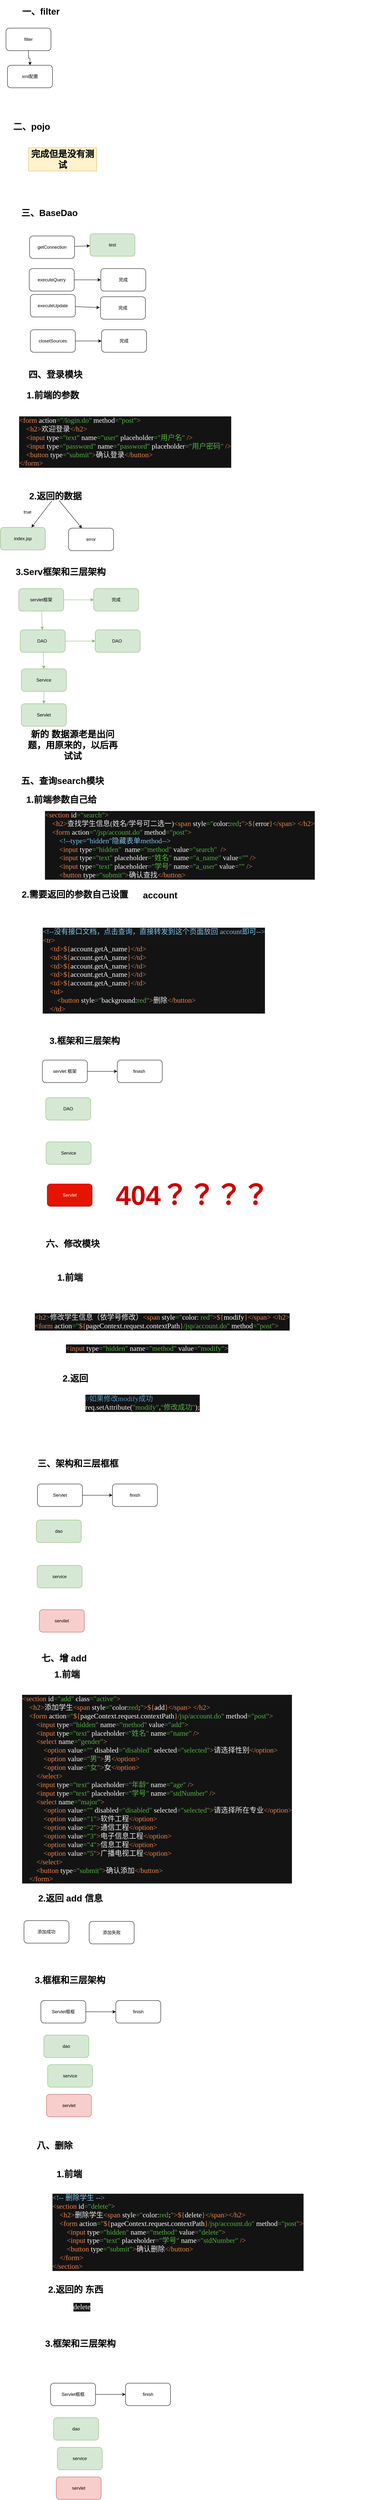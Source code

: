 <mxfile version="13.4.5" type="device"><diagram id="zWZbrpUZHvzN5P6CWeej" name="Page-1"><mxGraphModel dx="1422" dy="762" grid="1" gridSize="1" guides="1" tooltips="1" connect="1" arrows="1" fold="1" page="1" pageScale="1" pageWidth="827" pageHeight="1169" math="0" shadow="0"><root><mxCell id="0"/><mxCell id="1" parent="0"/><mxCell id="0VIno51POLpwhNHe6lXq-1" value="&lt;h1&gt;一、filter&amp;nbsp;&lt;/h1&gt;" style="text;html=1;strokeColor=none;fillColor=none;align=center;verticalAlign=middle;whiteSpace=wrap;rounded=0;" vertex="1" parent="1"><mxGeometry x="99" y="57" width="127" height="20" as="geometry"/></mxCell><mxCell id="0VIno51POLpwhNHe6lXq-3" value="" style="edgeStyle=orthogonalEdgeStyle;rounded=0;orthogonalLoop=1;jettySize=auto;html=1;" edge="1" parent="1" source="0VIno51POLpwhNHe6lXq-2" target="2"><mxGeometry relative="1" as="geometry"/></mxCell><mxCell id="0VIno51POLpwhNHe6lXq-2" value="filter" style="rounded=1;whiteSpace=wrap;html=1;" vertex="1" parent="1"><mxGeometry x="66" y="111" width="120" height="60" as="geometry"/></mxCell><mxCell id="2" value="xml配置" style="rounded=1;whiteSpace=wrap;html=1;" vertex="1" parent="1"><mxGeometry x="70" y="210" width="120" height="60" as="geometry"/></mxCell><mxCell id="0VIno51POLpwhNHe6lXq-6" value="&lt;h1&gt;二、pojo&lt;/h1&gt;" style="text;html=1;strokeColor=none;fillColor=none;align=center;verticalAlign=middle;whiteSpace=wrap;rounded=0;" vertex="1" parent="1"><mxGeometry x="64" y="364" width="141" height="20" as="geometry"/></mxCell><mxCell id="0VIno51POLpwhNHe6lXq-7" value="&lt;h1&gt;完成但是没有测试&lt;/h1&gt;" style="text;html=1;strokeColor=#d6b656;fillColor=#fff2cc;align=center;verticalAlign=middle;whiteSpace=wrap;rounded=0;" vertex="1" parent="1"><mxGeometry x="126" y="430" width="182" height="62" as="geometry"/></mxCell><mxCell id="0VIno51POLpwhNHe6lXq-8" value="&lt;h1&gt;三、BaseDao&lt;/h1&gt;" style="text;html=1;strokeColor=none;fillColor=none;align=center;verticalAlign=middle;whiteSpace=wrap;rounded=0;" vertex="1" parent="1"><mxGeometry x="56" y="592" width="252" height="23" as="geometry"/></mxCell><mxCell id="0VIno51POLpwhNHe6lXq-11" style="rounded=0;orthogonalLoop=1;jettySize=auto;html=1;" edge="1" parent="1" source="0VIno51POLpwhNHe6lXq-9" target="0VIno51POLpwhNHe6lXq-10"><mxGeometry relative="1" as="geometry"/></mxCell><mxCell id="0VIno51POLpwhNHe6lXq-9" value="getConnection" style="rounded=1;whiteSpace=wrap;html=1;" vertex="1" parent="1"><mxGeometry x="129" y="665" width="120" height="60" as="geometry"/></mxCell><mxCell id="0VIno51POLpwhNHe6lXq-10" value="test" style="rounded=1;whiteSpace=wrap;html=1;fillColor=#d5e8d4;strokeColor=#82b366;" vertex="1" parent="1"><mxGeometry x="290" y="659" width="120" height="60" as="geometry"/></mxCell><mxCell id="0VIno51POLpwhNHe6lXq-16" value="" style="edgeStyle=none;rounded=0;orthogonalLoop=1;jettySize=auto;html=1;" edge="1" parent="1" source="0VIno51POLpwhNHe6lXq-12" target="0VIno51POLpwhNHe6lXq-15"><mxGeometry relative="1" as="geometry"/></mxCell><mxCell id="0VIno51POLpwhNHe6lXq-12" value="executeQuery" style="rounded=1;whiteSpace=wrap;html=1;" vertex="1" parent="1"><mxGeometry x="128" y="752" width="120" height="60" as="geometry"/></mxCell><mxCell id="0VIno51POLpwhNHe6lXq-19" style="edgeStyle=none;rounded=0;orthogonalLoop=1;jettySize=auto;html=1;" edge="1" parent="1" source="0VIno51POLpwhNHe6lXq-13"><mxGeometry relative="1" as="geometry"><mxPoint x="316" y="856" as="targetPoint"/></mxGeometry></mxCell><mxCell id="0VIno51POLpwhNHe6lXq-13" value="executeUpdate" style="rounded=1;whiteSpace=wrap;html=1;" vertex="1" parent="1"><mxGeometry x="131" y="821" width="120" height="60" as="geometry"/></mxCell><mxCell id="0VIno51POLpwhNHe6lXq-20" style="edgeStyle=none;rounded=0;orthogonalLoop=1;jettySize=auto;html=1;" edge="1" parent="1" source="0VIno51POLpwhNHe6lXq-14" target="0VIno51POLpwhNHe6lXq-18"><mxGeometry relative="1" as="geometry"/></mxCell><mxCell id="0VIno51POLpwhNHe6lXq-14" value="closetSources" style="rounded=1;whiteSpace=wrap;html=1;" vertex="1" parent="1"><mxGeometry x="131" y="915" width="120" height="60" as="geometry"/></mxCell><mxCell id="0VIno51POLpwhNHe6lXq-15" value="完成" style="rounded=1;whiteSpace=wrap;html=1;" vertex="1" parent="1"><mxGeometry x="319" y="752" width="120" height="60" as="geometry"/></mxCell><mxCell id="0VIno51POLpwhNHe6lXq-17" value="完成" style="rounded=1;whiteSpace=wrap;html=1;" vertex="1" parent="1"><mxGeometry x="318" y="827" width="120" height="60" as="geometry"/></mxCell><mxCell id="0VIno51POLpwhNHe6lXq-18" value="完成" style="rounded=1;whiteSpace=wrap;html=1;" vertex="1" parent="1"><mxGeometry x="321" y="915" width="120" height="60" as="geometry"/></mxCell><mxCell id="0VIno51POLpwhNHe6lXq-21" value="&lt;h1&gt;四、登录模块&lt;/h1&gt;" style="text;html=1;strokeColor=none;fillColor=none;align=center;verticalAlign=middle;whiteSpace=wrap;rounded=0;" vertex="1" parent="1"><mxGeometry x="72" y="1023" width="252" height="23" as="geometry"/></mxCell><mxCell id="0VIno51POLpwhNHe6lXq-22" value="&lt;h1&gt;1.前端的参数&lt;/h1&gt;" style="text;html=1;strokeColor=none;fillColor=none;align=center;verticalAlign=middle;whiteSpace=wrap;rounded=0;" vertex="1" parent="1"><mxGeometry x="65" y="1078" width="252" height="23" as="geometry"/></mxCell><mxCell id="0VIno51POLpwhNHe6lXq-23" value="&lt;pre style=&quot;background-color: #131314 ; color: #ebebeb ; font-family: &amp;quot;consolas&amp;quot; ; font-size: 14.3pt&quot;&gt;&lt;span style=&quot;color: #ed864a&quot;&gt;&amp;lt;form &lt;/span&gt;&lt;span style=&quot;color: #ffffff&quot;&gt;action&lt;/span&gt;&lt;span style=&quot;color: #54b33e&quot;&gt;=&quot;/login.do&quot; &lt;/span&gt;&lt;span style=&quot;color: #ffffff&quot;&gt;method&lt;/span&gt;&lt;span style=&quot;color: #54b33e&quot;&gt;=&quot;post&quot;&lt;/span&gt;&lt;span style=&quot;color: #ed864a&quot;&gt;&amp;gt;&lt;br&gt;&lt;/span&gt;&lt;span style=&quot;color: #ed864a&quot;&gt;    &amp;lt;h2&amp;gt;&lt;/span&gt;&lt;span style=&quot;font-family: &amp;quot;arial&amp;quot;&quot;&gt;欢迎登录&lt;/span&gt;&lt;span style=&quot;color: #ed864a&quot;&gt;&amp;lt;/h2&amp;gt;&lt;br&gt;&lt;/span&gt;&lt;span style=&quot;color: #ed864a&quot;&gt;    &amp;lt;input &lt;/span&gt;&lt;span style=&quot;color: #ffffff&quot;&gt;type&lt;/span&gt;&lt;span style=&quot;color: #54b33e&quot;&gt;=&quot;text&quot; &lt;/span&gt;&lt;span style=&quot;color: #ffffff&quot;&gt;name&lt;/span&gt;&lt;span style=&quot;color: #54b33e&quot;&gt;=&quot;user&quot; &lt;/span&gt;&lt;span style=&quot;color: #ffffff&quot;&gt;placeholder&lt;/span&gt;&lt;span style=&quot;color: #54b33e&quot;&gt;=&quot;&lt;/span&gt;&lt;span style=&quot;color: #54b33e ; font-family: &amp;quot;arial&amp;quot;&quot;&gt;用户名&lt;/span&gt;&lt;span style=&quot;color: #54b33e&quot;&gt;&quot; &lt;/span&gt;&lt;span style=&quot;color: #ed864a&quot;&gt;/&amp;gt;&lt;br&gt;&lt;/span&gt;&lt;span style=&quot;color: #ed864a&quot;&gt;    &amp;lt;input &lt;/span&gt;&lt;span style=&quot;color: #ffffff&quot;&gt;type&lt;/span&gt;&lt;span style=&quot;color: #54b33e&quot;&gt;=&quot;password&quot; &lt;/span&gt;&lt;span style=&quot;color: #ffffff&quot;&gt;name&lt;/span&gt;&lt;span style=&quot;color: #54b33e&quot;&gt;=&quot;password&quot; &lt;/span&gt;&lt;span style=&quot;color: #ffffff&quot;&gt;placeholder&lt;/span&gt;&lt;span style=&quot;color: #54b33e&quot;&gt;=&quot;&lt;/span&gt;&lt;span style=&quot;color: #54b33e ; font-family: &amp;quot;arial&amp;quot;&quot;&gt;用户密码&lt;/span&gt;&lt;span style=&quot;color: #54b33e&quot;&gt;&quot; &lt;/span&gt;&lt;span style=&quot;color: #ed864a&quot;&gt;/&amp;gt;&lt;br&gt;&lt;/span&gt;&lt;span style=&quot;color: #ed864a&quot;&gt;    &amp;lt;button &lt;/span&gt;&lt;span style=&quot;color: #ffffff&quot;&gt;type&lt;/span&gt;&lt;span style=&quot;color: #54b33e&quot;&gt;=&quot;submit&quot;&lt;/span&gt;&lt;span style=&quot;color: #ed864a&quot;&gt;&amp;gt;&lt;/span&gt;&lt;span style=&quot;font-family: &amp;quot;arial&amp;quot;&quot;&gt;确认登录&lt;/span&gt;&lt;span style=&quot;color: #ed864a&quot;&gt;&amp;lt;/button&amp;gt;&lt;br&gt;&lt;/span&gt;&lt;span style=&quot;color: #ed864a&quot;&gt;&amp;lt;/form&amp;gt;&lt;/span&gt;&lt;/pre&gt;" style="text;whiteSpace=wrap;html=1;" vertex="1" parent="1"><mxGeometry x="99" y="1120" width="477" height="139" as="geometry"/></mxCell><mxCell id="0VIno51POLpwhNHe6lXq-27" style="edgeStyle=none;rounded=0;orthogonalLoop=1;jettySize=auto;html=1;" edge="1" parent="1" source="0VIno51POLpwhNHe6lXq-24" target="0VIno51POLpwhNHe6lXq-25"><mxGeometry relative="1" as="geometry"/></mxCell><mxCell id="0VIno51POLpwhNHe6lXq-28" style="edgeStyle=none;rounded=0;orthogonalLoop=1;jettySize=auto;html=1;" edge="1" parent="1" source="0VIno51POLpwhNHe6lXq-24" target="0VIno51POLpwhNHe6lXq-26"><mxGeometry relative="1" as="geometry"/></mxCell><mxCell id="0VIno51POLpwhNHe6lXq-24" value="&lt;h1&gt;2.返回的数据&lt;/h1&gt;" style="text;html=1;strokeColor=none;fillColor=none;align=center;verticalAlign=middle;whiteSpace=wrap;rounded=0;" vertex="1" parent="1"><mxGeometry x="72" y="1347" width="252" height="23" as="geometry"/></mxCell><mxCell id="0VIno51POLpwhNHe6lXq-25" value="index.jsp" style="rounded=1;whiteSpace=wrap;html=1;fillColor=#d5e8d4;strokeColor=#82b366;" vertex="1" parent="1"><mxGeometry x="51" y="1442" width="120" height="60" as="geometry"/></mxCell><mxCell id="0VIno51POLpwhNHe6lXq-26" value="error" style="rounded=1;whiteSpace=wrap;html=1;" vertex="1" parent="1"><mxGeometry x="233" y="1444" width="120" height="60" as="geometry"/></mxCell><mxCell id="0VIno51POLpwhNHe6lXq-29" value="true" style="text;html=1;align=center;verticalAlign=middle;resizable=0;points=[];autosize=1;" vertex="1" parent="1"><mxGeometry x="107" y="1391" width="32" height="19" as="geometry"/></mxCell><mxCell id="0VIno51POLpwhNHe6lXq-30" value="&lt;h1&gt;3.Serv框架和三层架构&lt;/h1&gt;" style="text;html=1;strokeColor=none;fillColor=none;align=center;verticalAlign=middle;whiteSpace=wrap;rounded=0;" vertex="1" parent="1"><mxGeometry x="86" y="1549" width="252" height="23" as="geometry"/></mxCell><mxCell id="0VIno51POLpwhNHe6lXq-33" value="" style="edgeStyle=none;rounded=0;orthogonalLoop=1;jettySize=auto;html=1;fillColor=#d5e8d4;strokeColor=#82b366;" edge="1" parent="1" source="0VIno51POLpwhNHe6lXq-31" target="0VIno51POLpwhNHe6lXq-32"><mxGeometry relative="1" as="geometry"/></mxCell><mxCell id="0VIno51POLpwhNHe6lXq-39" value="" style="edgeStyle=none;rounded=0;orthogonalLoop=1;jettySize=auto;html=1;fillColor=#d5e8d4;strokeColor=#82b366;" edge="1" parent="1" source="0VIno51POLpwhNHe6lXq-31" target="0VIno51POLpwhNHe6lXq-38"><mxGeometry relative="1" as="geometry"/></mxCell><mxCell id="0VIno51POLpwhNHe6lXq-31" value="servlet框架" style="rounded=1;whiteSpace=wrap;html=1;fillColor=#d5e8d4;strokeColor=#82b366;" vertex="1" parent="1"><mxGeometry x="100" y="1605" width="120" height="60" as="geometry"/></mxCell><mxCell id="0VIno51POLpwhNHe6lXq-36" style="edgeStyle=none;rounded=0;orthogonalLoop=1;jettySize=auto;html=1;entryX=0.5;entryY=0;entryDx=0;entryDy=0;fillColor=#d5e8d4;strokeColor=#82b366;" edge="1" parent="1" source="0VIno51POLpwhNHe6lXq-32" target="0VIno51POLpwhNHe6lXq-34"><mxGeometry relative="1" as="geometry"/></mxCell><mxCell id="0VIno51POLpwhNHe6lXq-41" value="" style="edgeStyle=none;rounded=0;orthogonalLoop=1;jettySize=auto;html=1;fillColor=#d5e8d4;strokeColor=#82b366;" edge="1" parent="1" source="0VIno51POLpwhNHe6lXq-32" target="0VIno51POLpwhNHe6lXq-40"><mxGeometry relative="1" as="geometry"/></mxCell><mxCell id="0VIno51POLpwhNHe6lXq-32" value="DAO&amp;nbsp;" style="rounded=1;whiteSpace=wrap;html=1;fillColor=#d5e8d4;strokeColor=#82b366;" vertex="1" parent="1"><mxGeometry x="104" y="1715" width="120" height="60" as="geometry"/></mxCell><mxCell id="0VIno51POLpwhNHe6lXq-37" style="edgeStyle=none;rounded=0;orthogonalLoop=1;jettySize=auto;html=1;fillColor=#d5e8d4;strokeColor=#82b366;" edge="1" parent="1" source="0VIno51POLpwhNHe6lXq-34" target="0VIno51POLpwhNHe6lXq-35"><mxGeometry relative="1" as="geometry"/></mxCell><mxCell id="0VIno51POLpwhNHe6lXq-34" value="Service" style="rounded=1;whiteSpace=wrap;html=1;fillColor=#d5e8d4;strokeColor=#82b366;" vertex="1" parent="1"><mxGeometry x="107" y="1819" width="120" height="60" as="geometry"/></mxCell><mxCell id="0VIno51POLpwhNHe6lXq-35" value="Servlet" style="rounded=1;whiteSpace=wrap;html=1;fillColor=#d5e8d4;strokeColor=#82b366;" vertex="1" parent="1"><mxGeometry x="107" y="1912" width="120" height="60" as="geometry"/></mxCell><mxCell id="0VIno51POLpwhNHe6lXq-38" value="完成" style="rounded=1;whiteSpace=wrap;html=1;fillColor=#d5e8d4;strokeColor=#82b366;" vertex="1" parent="1"><mxGeometry x="300" y="1605" width="120" height="60" as="geometry"/></mxCell><mxCell id="0VIno51POLpwhNHe6lXq-40" value="DAO&amp;nbsp;" style="rounded=1;whiteSpace=wrap;html=1;fillColor=#d5e8d4;strokeColor=#82b366;" vertex="1" parent="1"><mxGeometry x="304" y="1715" width="120" height="60" as="geometry"/></mxCell><mxCell id="0VIno51POLpwhNHe6lXq-42" value="&lt;h1&gt;新的 数据源老是出问题，用原来的，以后再试试&lt;/h1&gt;" style="text;html=1;strokeColor=none;fillColor=none;align=center;verticalAlign=middle;whiteSpace=wrap;rounded=0;" vertex="1" parent="1"><mxGeometry x="118" y="2012" width="252" height="21" as="geometry"/></mxCell><mxCell id="0VIno51POLpwhNHe6lXq-43" value="&lt;h1&gt;五、查询search模块&lt;/h1&gt;" style="text;html=1;strokeColor=none;fillColor=none;align=center;verticalAlign=middle;whiteSpace=wrap;rounded=0;" vertex="1" parent="1"><mxGeometry x="91" y="2106" width="252" height="23" as="geometry"/></mxCell><mxCell id="0VIno51POLpwhNHe6lXq-44" value="&lt;h1&gt;1.前端参数自己给&lt;/h1&gt;" style="text;html=1;strokeColor=none;fillColor=none;align=center;verticalAlign=middle;whiteSpace=wrap;rounded=0;" vertex="1" parent="1"><mxGeometry x="88" y="2156" width="252" height="23" as="geometry"/></mxCell><mxCell id="0VIno51POLpwhNHe6lXq-45" value="&lt;pre style=&quot;background-color: #131314 ; color: #ebebeb ; font-family: &amp;quot;consolas&amp;quot; ; font-size: 14.3pt&quot;&gt;&lt;span style=&quot;color: #ed864a&quot;&gt;&amp;lt;section &lt;/span&gt;&lt;span style=&quot;color: #ffffff&quot;&gt;id&lt;/span&gt;&lt;span style=&quot;color: #54b33e&quot;&gt;=&quot;search&quot;&lt;/span&gt;&lt;span style=&quot;color: #ed864a&quot;&gt;&amp;gt;&lt;br&gt;&lt;/span&gt;&lt;span style=&quot;color: #ed864a&quot;&gt;    &amp;lt;h2&amp;gt;&lt;/span&gt;&lt;span style=&quot;font-family: &amp;quot;arial&amp;quot;&quot;&gt;查找学生信息&lt;/span&gt;(&lt;span style=&quot;font-family: &amp;quot;arial&amp;quot;&quot;&gt;姓名&lt;/span&gt;/&lt;span style=&quot;font-family: &amp;quot;arial&amp;quot;&quot;&gt;学号可二选一&lt;/span&gt;)&lt;span style=&quot;color: #ed864a&quot;&gt;&amp;lt;span &lt;/span&gt;&lt;span style=&quot;color: #ffffff&quot;&gt;style&lt;/span&gt;&lt;span style=&quot;color: #54b33e&quot;&gt;=&quot;&lt;/span&gt;&lt;span style=&quot;color: #ffffff&quot;&gt;color&lt;/span&gt;:&lt;span style=&quot;color: #54b33e&quot;&gt;red&lt;/span&gt;&lt;span style=&quot;color: #ed864a ; font-weight: bold&quot;&gt;;&lt;/span&gt;&lt;span style=&quot;color: #54b33e&quot;&gt;&quot;&lt;/span&gt;&lt;span style=&quot;color: #ed864a&quot;&gt;&amp;gt;${&lt;/span&gt;&lt;span style=&quot;color: #ffffff&quot;&gt;error&lt;/span&gt;&lt;span style=&quot;color: #ed864a&quot;&gt;}&amp;lt;/span&amp;gt; &amp;lt;/h2&amp;gt;&lt;br&gt;&lt;/span&gt;&lt;span style=&quot;color: #ed864a&quot;&gt;    &amp;lt;form &lt;/span&gt;&lt;span style=&quot;color: #ffffff&quot;&gt;action&lt;/span&gt;&lt;span style=&quot;color: #54b33e&quot;&gt;=&quot;/jsp/account.do&quot; &lt;/span&gt;&lt;span style=&quot;color: #ffffff&quot;&gt;method&lt;/span&gt;&lt;span style=&quot;color: #54b33e&quot;&gt;=&quot;post&quot;&lt;/span&gt;&lt;span style=&quot;color: #ed864a&quot;&gt;&amp;gt;&lt;br&gt;&lt;/span&gt;&lt;span style=&quot;color: #ed864a&quot;&gt;        &lt;/span&gt;&lt;span style=&quot;color: #7ec3e6&quot;&gt;&amp;lt;!--type=&quot;hidden&quot;&lt;/span&gt;&lt;span style=&quot;color: #7ec3e6 ; font-family: &amp;quot;arial&amp;quot;&quot;&gt;隐藏表单&lt;/span&gt;&lt;span style=&quot;color: #7ec3e6&quot;&gt;method--&amp;gt;&lt;br&gt;&lt;/span&gt;&lt;span style=&quot;color: #7ec3e6&quot;&gt;        &lt;/span&gt;&lt;span style=&quot;color: #ed864a&quot;&gt;&amp;lt;input &lt;/span&gt;&lt;span style=&quot;color: #ffffff&quot;&gt;type&lt;/span&gt;&lt;span style=&quot;color: #54b33e&quot;&gt;=&quot;hidden&quot;  &lt;/span&gt;&lt;span style=&quot;color: #ffffff&quot;&gt;name&lt;/span&gt;&lt;span style=&quot;color: #54b33e&quot;&gt;=&quot;method&quot; &lt;/span&gt;&lt;span style=&quot;color: #ffffff&quot;&gt;value&lt;/span&gt;&lt;span style=&quot;color: #54b33e&quot;&gt;=&quot;search&quot;  &lt;/span&gt;&lt;span style=&quot;color: #ed864a&quot;&gt;/&amp;gt;&lt;br&gt;&lt;/span&gt;&lt;span style=&quot;color: #ed864a&quot;&gt;        &amp;lt;input &lt;/span&gt;&lt;span style=&quot;color: #ffffff&quot;&gt;type&lt;/span&gt;&lt;span style=&quot;color: #54b33e&quot;&gt;=&quot;text&quot; &lt;/span&gt;&lt;span style=&quot;color: #ffffff&quot;&gt;placeholder&lt;/span&gt;&lt;span style=&quot;color: #54b33e&quot;&gt;=&quot;&lt;/span&gt;&lt;span style=&quot;color: #54b33e ; font-family: &amp;quot;arial&amp;quot;&quot;&gt;姓名&lt;/span&gt;&lt;span style=&quot;color: #54b33e&quot;&gt;&quot; &lt;/span&gt;&lt;span style=&quot;color: #ffffff&quot;&gt;name&lt;/span&gt;&lt;span style=&quot;color: #54b33e&quot;&gt;=&quot;a_name&quot; &lt;/span&gt;&lt;span style=&quot;color: #ffffff&quot;&gt;value&lt;/span&gt;&lt;span style=&quot;color: #54b33e&quot;&gt;=&quot;&quot; &lt;/span&gt;&lt;span style=&quot;color: #ed864a&quot;&gt;/&amp;gt;&lt;br&gt;&lt;/span&gt;&lt;span style=&quot;color: #ed864a&quot;&gt;        &amp;lt;input &lt;/span&gt;&lt;span style=&quot;color: #ffffff&quot;&gt;type&lt;/span&gt;&lt;span style=&quot;color: #54b33e&quot;&gt;=&quot;text&quot; &lt;/span&gt;&lt;span style=&quot;color: #ffffff&quot;&gt;placeholder&lt;/span&gt;&lt;span style=&quot;color: #54b33e&quot;&gt;=&quot;&lt;/span&gt;&lt;span style=&quot;color: #54b33e ; font-family: &amp;quot;arial&amp;quot;&quot;&gt;学号&lt;/span&gt;&lt;span style=&quot;color: #54b33e&quot;&gt;&quot; &lt;/span&gt;&lt;span style=&quot;color: #ffffff&quot;&gt;name&lt;/span&gt;&lt;span style=&quot;color: #54b33e&quot;&gt;=&quot;a_user&quot; &lt;/span&gt;&lt;span style=&quot;color: #ffffff&quot;&gt;value&lt;/span&gt;&lt;span style=&quot;color: #54b33e&quot;&gt;=&quot;&quot; &lt;/span&gt;&lt;span style=&quot;color: #ed864a&quot;&gt;/&amp;gt;&lt;br&gt;&lt;/span&gt;&lt;span style=&quot;color: #ed864a&quot;&gt;        &amp;lt;button &lt;/span&gt;&lt;span style=&quot;color: #ffffff&quot;&gt;type&lt;/span&gt;&lt;span style=&quot;color: #54b33e&quot;&gt;=&quot;submit&quot;&lt;/span&gt;&lt;span style=&quot;color: #ed864a&quot;&gt;&amp;gt;&lt;/span&gt;&lt;span style=&quot;font-family: &amp;quot;arial&amp;quot;&quot;&gt;确认查找&lt;/span&gt;&lt;span style=&quot;color: #ed864a&quot;&gt;&amp;lt;/button&amp;gt;&lt;/span&gt;&lt;/pre&gt;" style="text;whiteSpace=wrap;html=1;" vertex="1" parent="1"><mxGeometry x="168" y="2172" width="532" height="156" as="geometry"/></mxCell><mxCell id="0VIno51POLpwhNHe6lXq-46" value="&lt;h1&gt;2.需要返回的参数自己设置&lt;/h1&gt;" style="text;html=1;strokeColor=none;fillColor=none;align=center;verticalAlign=middle;whiteSpace=wrap;rounded=0;" vertex="1" parent="1"><mxGeometry x="95" y="2409" width="310" height="23" as="geometry"/></mxCell><mxCell id="0VIno51POLpwhNHe6lXq-47" value="&lt;pre style=&quot;background-color: #131314 ; color: #ebebeb ; font-family: &amp;quot;consolas&amp;quot; ; font-size: 14.3pt&quot;&gt;&lt;span style=&quot;color: #7ec3e6&quot;&gt;&amp;lt;!--&lt;/span&gt;&lt;span style=&quot;color: #7ec3e6 ; font-family: &amp;quot;arial&amp;quot;&quot;&gt;没有接口文档，点击查询，直接转发到这个页面放回&lt;/span&gt;&lt;span style=&quot;color: #7ec3e6&quot;&gt; account&lt;/span&gt;&lt;span style=&quot;color: #7ec3e6 ; font-family: &amp;quot;arial&amp;quot;&quot;&gt;即可&lt;/span&gt;&lt;span style=&quot;color: #7ec3e6&quot;&gt;--&amp;gt;&lt;br&gt;&lt;/span&gt;&lt;span style=&quot;color: #ed864a&quot;&gt;&amp;lt;tr&amp;gt;&lt;br&gt;&lt;/span&gt;&lt;span style=&quot;color: #ed864a&quot;&gt;    &amp;lt;td&amp;gt;${&lt;/span&gt;&lt;span style=&quot;color: #ffffff&quot;&gt;account&lt;/span&gt;.&lt;span style=&quot;color: #ffffff&quot;&gt;getA_name&lt;/span&gt;&lt;span style=&quot;color: #ed864a&quot;&gt;}&amp;lt;/td&amp;gt;&lt;br&gt;&lt;/span&gt;&lt;span style=&quot;color: #ed864a&quot;&gt;    &amp;lt;td&amp;gt;${&lt;/span&gt;&lt;span style=&quot;color: #ffffff&quot;&gt;account&lt;/span&gt;.&lt;span style=&quot;color: #ffffff&quot;&gt;getA_name&lt;/span&gt;&lt;span style=&quot;color: #ed864a&quot;&gt;}&amp;lt;/td&amp;gt;&lt;br&gt;&lt;/span&gt;&lt;span style=&quot;color: #ed864a&quot;&gt;    &amp;lt;td&amp;gt;${&lt;/span&gt;&lt;span style=&quot;color: #ffffff&quot;&gt;account&lt;/span&gt;.&lt;span style=&quot;color: #ffffff&quot;&gt;getA_name&lt;/span&gt;&lt;span style=&quot;color: #ed864a&quot;&gt;}&amp;lt;/td&amp;gt;&lt;br&gt;&lt;/span&gt;&lt;span style=&quot;color: #ed864a&quot;&gt;    &amp;lt;td&amp;gt;${&lt;/span&gt;&lt;span style=&quot;color: #ffffff&quot;&gt;account&lt;/span&gt;.&lt;span style=&quot;color: #ffffff&quot;&gt;getA_name&lt;/span&gt;&lt;span style=&quot;color: #ed864a&quot;&gt;}&amp;lt;/td&amp;gt;&lt;br&gt;&lt;/span&gt;&lt;span style=&quot;color: #ed864a&quot;&gt;    &amp;lt;td&amp;gt;${&lt;/span&gt;&lt;span style=&quot;color: #ffffff&quot;&gt;account&lt;/span&gt;.&lt;span style=&quot;color: #ffffff&quot;&gt;getA_name&lt;/span&gt;&lt;span style=&quot;color: #ed864a&quot;&gt;}&amp;lt;/td&amp;gt;&lt;br&gt;&lt;/span&gt;&lt;span style=&quot;color: #ed864a&quot;&gt;    &amp;lt;td&amp;gt;&lt;br&gt;&lt;/span&gt;&lt;span style=&quot;color: #ed864a&quot;&gt;        &amp;lt;button &lt;/span&gt;&lt;span style=&quot;color: #ffffff&quot;&gt;style&lt;/span&gt;&lt;span style=&quot;color: #54b33e&quot;&gt;=&quot;&lt;/span&gt;&lt;span style=&quot;color: #ffffff&quot;&gt;background&lt;/span&gt;:&lt;span style=&quot;color: #54b33e&quot;&gt;red&quot;&lt;/span&gt;&lt;span style=&quot;color: #ed864a&quot;&gt;&amp;gt;&lt;/span&gt;&lt;span style=&quot;font-family: &amp;quot;arial&amp;quot;&quot;&gt;删除&lt;/span&gt;&lt;span style=&quot;color: #ed864a&quot;&gt;&amp;lt;/button&amp;gt;&lt;br&gt;&lt;/span&gt;&lt;span style=&quot;color: #ed864a&quot;&gt;    &amp;lt;/td&amp;gt;&lt;/span&gt;&lt;/pre&gt;" style="text;whiteSpace=wrap;html=1;" vertex="1" parent="1"><mxGeometry x="162" y="2483" width="532" height="184" as="geometry"/></mxCell><mxCell id="0VIno51POLpwhNHe6lXq-48" value="&lt;h1&gt;account&lt;/h1&gt;" style="text;html=1;align=center;verticalAlign=middle;resizable=0;points=[];autosize=1;" vertex="1" parent="1"><mxGeometry x="425" y="2397" width="103" height="51" as="geometry"/></mxCell><mxCell id="0VIno51POLpwhNHe6lXq-49" value="&lt;h1&gt;3.框架和三层架构&lt;/h1&gt;" style="text;html=1;strokeColor=none;fillColor=none;align=center;verticalAlign=middle;whiteSpace=wrap;rounded=0;" vertex="1" parent="1"><mxGeometry x="121" y="2799" width="310" height="23" as="geometry"/></mxCell><mxCell id="0VIno51POLpwhNHe6lXq-55" value="" style="edgeStyle=none;rounded=0;orthogonalLoop=1;jettySize=auto;html=1;" edge="1" parent="1" source="0VIno51POLpwhNHe6lXq-50" target="0VIno51POLpwhNHe6lXq-54"><mxGeometry relative="1" as="geometry"/></mxCell><mxCell id="0VIno51POLpwhNHe6lXq-50" value="servlet 框架" style="rounded=1;whiteSpace=wrap;html=1;" vertex="1" parent="1"><mxGeometry x="163" y="2862" width="120" height="60" as="geometry"/></mxCell><mxCell id="0VIno51POLpwhNHe6lXq-51" value="DAO" style="rounded=1;whiteSpace=wrap;html=1;fillColor=#d5e8d4;strokeColor=#82b366;" vertex="1" parent="1"><mxGeometry x="172" y="2962" width="120" height="60" as="geometry"/></mxCell><mxCell id="0VIno51POLpwhNHe6lXq-52" value="Servlet" style="rounded=1;whiteSpace=wrap;html=1;fillColor=#e51400;strokeColor=#B20000;fontColor=#ffffff;" vertex="1" parent="1"><mxGeometry x="176" y="3192" width="120" height="60" as="geometry"/></mxCell><mxCell id="0VIno51POLpwhNHe6lXq-53" value="Service" style="rounded=1;whiteSpace=wrap;html=1;fillColor=#d5e8d4;strokeColor=#82b366;" vertex="1" parent="1"><mxGeometry x="173" y="3080" width="120" height="60" as="geometry"/></mxCell><mxCell id="0VIno51POLpwhNHe6lXq-54" value="finash&amp;nbsp;" style="rounded=1;whiteSpace=wrap;html=1;" vertex="1" parent="1"><mxGeometry x="363" y="2862" width="120" height="60" as="geometry"/></mxCell><mxCell id="0VIno51POLpwhNHe6lXq-56" value="&lt;h1&gt;&lt;font style=&quot;font-size: 72px&quot; color=&quot;#cc0000&quot;&gt;404？？？？&lt;/font&gt;&lt;/h1&gt;" style="text;html=1;strokeColor=none;fillColor=none;align=center;verticalAlign=middle;whiteSpace=wrap;rounded=0;" vertex="1" parent="1"><mxGeometry x="408" y="3211" width="310" height="23" as="geometry"/></mxCell><mxCell id="0VIno51POLpwhNHe6lXq-57" value="&lt;h1&gt;六、修改模块&lt;/h1&gt;" style="text;html=1;strokeColor=none;fillColor=none;align=center;verticalAlign=middle;whiteSpace=wrap;rounded=0;" vertex="1" parent="1"><mxGeometry x="118" y="3340" width="252" height="23" as="geometry"/></mxCell><mxCell id="0VIno51POLpwhNHe6lXq-58" value="&lt;h1&gt;1.前端&lt;/h1&gt;" style="text;html=1;strokeColor=none;fillColor=none;align=center;verticalAlign=middle;whiteSpace=wrap;rounded=0;" vertex="1" parent="1"><mxGeometry x="111" y="3430" width="252" height="23" as="geometry"/></mxCell><mxCell id="0VIno51POLpwhNHe6lXq-60" value="&lt;h1&gt;2.返回&lt;/h1&gt;" style="text;html=1;strokeColor=none;fillColor=none;align=center;verticalAlign=middle;whiteSpace=wrap;rounded=0;" vertex="1" parent="1"><mxGeometry x="125" y="3699" width="252" height="23" as="geometry"/></mxCell><mxCell id="0VIno51POLpwhNHe6lXq-61" value="&lt;pre style=&quot;background-color: #131314 ; color: #ebebeb ; font-family: &amp;quot;consolas&amp;quot; ; font-size: 14.3pt&quot;&gt;&lt;span style=&quot;color: #ed864a&quot;&gt;&amp;lt;h2&amp;gt;&lt;/span&gt;&lt;span style=&quot;font-family: &amp;quot;arial&amp;quot;&quot;&gt;修改学生信息（依学号修改）&lt;/span&gt;&lt;span style=&quot;color: #ed864a&quot;&gt;&amp;lt;span &lt;/span&gt;&lt;span style=&quot;color: #ffffff&quot;&gt;style&lt;/span&gt;&lt;span style=&quot;color: #54b33e&quot;&gt;=&quot;&lt;/span&gt;&lt;span style=&quot;color: #ffffff&quot;&gt;color&lt;/span&gt;: &lt;span style=&quot;color: #54b33e&quot;&gt;red&quot;&lt;/span&gt;&lt;span style=&quot;color: #ed864a&quot;&gt;&amp;gt;${&lt;/span&gt;&lt;span style=&quot;color: #ffffff&quot;&gt;modify&lt;/span&gt;&lt;span style=&quot;color: #ed864a&quot;&gt;}&amp;lt;/span&amp;gt; &amp;lt;/h2&amp;gt;&lt;br&gt;&lt;/span&gt;&lt;span style=&quot;color: #ed864a&quot;&gt;&amp;lt;form &lt;/span&gt;&lt;span style=&quot;color: #ffffff&quot;&gt;action&lt;/span&gt;&lt;span style=&quot;color: #54b33e&quot;&gt;=&quot;&lt;/span&gt;&lt;span style=&quot;color: #ed864a&quot;&gt;${&lt;/span&gt;&lt;span style=&quot;color: #ffffff&quot;&gt;pageContext&lt;/span&gt;.&lt;span style=&quot;color: #ffffff&quot;&gt;request&lt;/span&gt;.&lt;span style=&quot;color: #ffffff&quot;&gt;contextPath&lt;/span&gt;&lt;span style=&quot;color: #ed864a&quot;&gt;}&lt;/span&gt;&lt;span style=&quot;color: #54b33e&quot;&gt;/jsp/account.do&quot; &lt;/span&gt;&lt;span style=&quot;color: #ffffff&quot;&gt;method&lt;/span&gt;&lt;span style=&quot;color: #54b33e&quot;&gt;=&quot;post&quot;&lt;/span&gt;&lt;span style=&quot;color: #ed864a&quot;&gt;&amp;gt;&lt;/span&gt;&lt;/pre&gt;" style="text;whiteSpace=wrap;html=1;" vertex="1" parent="1"><mxGeometry x="141" y="3511" width="532" height="72" as="geometry"/></mxCell><mxCell id="0VIno51POLpwhNHe6lXq-62" value="&lt;pre style=&quot;background-color: #131314 ; color: #ebebeb ; font-family: &amp;quot;consolas&amp;quot; ; font-size: 14.3pt&quot;&gt;&lt;span style=&quot;color: #ed864a&quot;&gt;&amp;lt;input &lt;/span&gt;&lt;span style=&quot;color: #ffffff&quot;&gt;type&lt;/span&gt;&lt;span style=&quot;color: #54b33e&quot;&gt;=&quot;hidden&quot; &lt;/span&gt;&lt;span style=&quot;color: #ffffff&quot;&gt;name&lt;/span&gt;&lt;span style=&quot;color: #54b33e&quot;&gt;=&quot;method&quot; &lt;/span&gt;&lt;span style=&quot;color: #ffffff&quot;&gt;value&lt;/span&gt;&lt;span style=&quot;color: #54b33e&quot;&gt;=&quot;modify&quot;&lt;/span&gt;&lt;span style=&quot;color: #ed864a&quot;&gt;&amp;gt;&lt;/span&gt;&lt;/pre&gt;" style="text;whiteSpace=wrap;html=1;" vertex="1" parent="1"><mxGeometry x="224" y="3594" width="532" height="58" as="geometry"/></mxCell><mxCell id="0VIno51POLpwhNHe6lXq-63" value="&lt;pre style=&quot;background-color: #131314 ; color: #ebebeb ; font-family: &amp;quot;consolas&amp;quot; ; font-size: 14.3pt&quot;&gt;&lt;span style=&quot;color: #5195c0&quot;&gt;//&lt;/span&gt;&lt;span style=&quot;color: #5195c0 ; font-family: &amp;quot;arial&amp;quot;&quot;&gt;如果修改&lt;/span&gt;&lt;span style=&quot;color: #5195c0&quot;&gt;modify&lt;/span&gt;&lt;span style=&quot;color: #5195c0 ; font-family: &amp;quot;arial&amp;quot;&quot;&gt;成功&lt;br&gt;&lt;/span&gt;&lt;span style=&quot;color: #ffffff&quot;&gt;req&lt;/span&gt;.setAttribute(&lt;span style=&quot;color: #54b33e&quot;&gt;&quot;modify&quot;&lt;/span&gt;&lt;span style=&quot;color: #ed864a ; font-weight: bold&quot;&gt;,&lt;/span&gt;&lt;span style=&quot;color: #54b33e&quot;&gt;&quot;&lt;/span&gt;&lt;span style=&quot;color: #54b33e ; font-family: &amp;quot;arial&amp;quot;&quot;&gt;修改成功&lt;/span&gt;&lt;span style=&quot;color: #54b33e&quot;&gt;&quot;&lt;/span&gt;)&lt;span style=&quot;color: #ed864a ; font-weight: bold&quot;&gt;;&lt;/span&gt;&lt;/pre&gt;" style="text;whiteSpace=wrap;html=1;" vertex="1" parent="1"><mxGeometry x="276" y="3728" width="403" height="72" as="geometry"/></mxCell><mxCell id="0VIno51POLpwhNHe6lXq-64" value="&lt;h1&gt;三、架构和三层框框&lt;/h1&gt;" style="text;html=1;strokeColor=none;fillColor=none;align=center;verticalAlign=middle;whiteSpace=wrap;rounded=0;" vertex="1" parent="1"><mxGeometry x="132" y="3926" width="252" height="23" as="geometry"/></mxCell><mxCell id="0VIno51POLpwhNHe6lXq-68" value="" style="edgeStyle=none;rounded=0;orthogonalLoop=1;jettySize=auto;html=1;" edge="1" parent="1" source="0VIno51POLpwhNHe6lXq-65" target="0VIno51POLpwhNHe6lXq-67"><mxGeometry relative="1" as="geometry"/></mxCell><mxCell id="0VIno51POLpwhNHe6lXq-65" value="Servlet" style="rounded=1;whiteSpace=wrap;html=1;" vertex="1" parent="1"><mxGeometry x="150" y="3992" width="120" height="60" as="geometry"/></mxCell><mxCell id="0VIno51POLpwhNHe6lXq-66" value="dao" style="rounded=1;whiteSpace=wrap;html=1;fillColor=#d5e8d4;strokeColor=#82b366;" vertex="1" parent="1"><mxGeometry x="147" y="4088" width="120" height="60" as="geometry"/></mxCell><mxCell id="0VIno51POLpwhNHe6lXq-67" value="finish" style="rounded=1;whiteSpace=wrap;html=1;" vertex="1" parent="1"><mxGeometry x="350" y="3992" width="120" height="60" as="geometry"/></mxCell><mxCell id="0VIno51POLpwhNHe6lXq-70" value="servilet" style="rounded=1;whiteSpace=wrap;html=1;fillColor=#f8cecc;strokeColor=#b85450;" vertex="1" parent="1"><mxGeometry x="155" y="4327" width="120" height="60" as="geometry"/></mxCell><mxCell id="0VIno51POLpwhNHe6lXq-71" value="service" style="rounded=1;whiteSpace=wrap;html=1;fillColor=#d5e8d4;strokeColor=#82b366;" vertex="1" parent="1"><mxGeometry x="149" y="4209" width="120" height="60" as="geometry"/></mxCell><mxCell id="0VIno51POLpwhNHe6lXq-72" value="&lt;h1&gt;七、增 add&lt;/h1&gt;" style="text;html=1;strokeColor=none;fillColor=none;align=center;verticalAlign=middle;whiteSpace=wrap;rounded=0;" vertex="1" parent="1"><mxGeometry x="95" y="4445" width="252" height="23" as="geometry"/></mxCell><mxCell id="0VIno51POLpwhNHe6lXq-73" value="&lt;h1&gt;1.前端&lt;/h1&gt;" style="text;html=1;strokeColor=none;fillColor=none;align=center;verticalAlign=middle;whiteSpace=wrap;rounded=0;" vertex="1" parent="1"><mxGeometry x="103" y="4488" width="252" height="23" as="geometry"/></mxCell><mxCell id="0VIno51POLpwhNHe6lXq-74" value="&lt;pre style=&quot;background-color: #131314 ; color: #ebebeb ; font-family: &amp;quot;consolas&amp;quot; ; font-size: 14.3pt&quot;&gt;&lt;span style=&quot;color: #ed864a&quot;&gt;&amp;lt;section &lt;/span&gt;&lt;span style=&quot;color: #ffffff&quot;&gt;id&lt;/span&gt;&lt;span style=&quot;color: #54b33e&quot;&gt;=&quot;add&quot; &lt;/span&gt;&lt;span style=&quot;color: #ffffff&quot;&gt;class&lt;/span&gt;&lt;span style=&quot;color: #54b33e&quot;&gt;=&quot;active&quot;&lt;/span&gt;&lt;span style=&quot;color: #ed864a&quot;&gt;&amp;gt;&lt;br&gt;&lt;/span&gt;&lt;span style=&quot;color: #ed864a&quot;&gt;    &amp;lt;h2&amp;gt;&lt;/span&gt;&lt;span style=&quot;font-family: &amp;quot;arial&amp;quot;&quot;&gt;添加学生&lt;/span&gt;&lt;span style=&quot;color: #ed864a&quot;&gt;&amp;lt;span &lt;/span&gt;&lt;span style=&quot;color: #ffffff&quot;&gt;style&lt;/span&gt;&lt;span style=&quot;color: #54b33e&quot;&gt;=&quot;&lt;/span&gt;&lt;span style=&quot;color: #ffffff&quot;&gt;color&lt;/span&gt;:&lt;span style=&quot;color: #54b33e&quot;&gt;red&lt;/span&gt;&lt;span style=&quot;color: #ed864a ; font-weight: bold&quot;&gt;;&lt;/span&gt;&lt;span style=&quot;color: #54b33e&quot;&gt;&quot;&lt;/span&gt;&lt;span style=&quot;color: #ed864a&quot;&gt;&amp;gt;${&lt;/span&gt;&lt;span style=&quot;color: #ffffff&quot;&gt;add&lt;/span&gt;&lt;span style=&quot;color: #ed864a&quot;&gt;}&amp;lt;/span&amp;gt; &amp;lt;/h2&amp;gt;&lt;br&gt;&lt;/span&gt;&lt;span style=&quot;color: #ed864a&quot;&gt;    &amp;lt;form &lt;/span&gt;&lt;span style=&quot;color: #ffffff&quot;&gt;action&lt;/span&gt;&lt;span style=&quot;color: #54b33e&quot;&gt;=&quot;&lt;/span&gt;&lt;span style=&quot;color: #ed864a&quot;&gt;${&lt;/span&gt;&lt;span style=&quot;color: #ffffff&quot;&gt;pageContext&lt;/span&gt;.&lt;span style=&quot;color: #ffffff&quot;&gt;request&lt;/span&gt;.&lt;span style=&quot;color: #ffffff&quot;&gt;contextPath&lt;/span&gt;&lt;span style=&quot;color: #ed864a&quot;&gt;}&lt;/span&gt;&lt;span style=&quot;color: #54b33e&quot;&gt;/jsp/account.do&quot; &lt;/span&gt;&lt;span style=&quot;color: #ffffff&quot;&gt;method&lt;/span&gt;&lt;span style=&quot;color: #54b33e&quot;&gt;=&quot;post&quot;&lt;/span&gt;&lt;span style=&quot;color: #ed864a&quot;&gt;&amp;gt;&lt;br&gt;&lt;/span&gt;&lt;span style=&quot;color: #ed864a&quot;&gt;        &amp;lt;input &lt;/span&gt;&lt;span style=&quot;color: #ffffff&quot;&gt;type&lt;/span&gt;&lt;span style=&quot;color: #54b33e&quot;&gt;=&quot;hidden&quot; &lt;/span&gt;&lt;span style=&quot;color: #ffffff&quot;&gt;name&lt;/span&gt;&lt;span style=&quot;color: #54b33e&quot;&gt;=&quot;method&quot; &lt;/span&gt;&lt;span style=&quot;color: #ffffff&quot;&gt;value&lt;/span&gt;&lt;span style=&quot;color: #54b33e&quot;&gt;=&quot;add&quot;&lt;/span&gt;&lt;span style=&quot;color: #ed864a&quot;&gt;&amp;gt;&lt;br&gt;&lt;/span&gt;&lt;span style=&quot;color: #ed864a&quot;&gt;        &amp;lt;input &lt;/span&gt;&lt;span style=&quot;color: #ffffff&quot;&gt;type&lt;/span&gt;&lt;span style=&quot;color: #54b33e&quot;&gt;=&quot;text&quot; &lt;/span&gt;&lt;span style=&quot;color: #ffffff&quot;&gt;placeholder&lt;/span&gt;&lt;span style=&quot;color: #54b33e&quot;&gt;=&quot;&lt;/span&gt;&lt;span style=&quot;color: #54b33e ; font-family: &amp;quot;arial&amp;quot;&quot;&gt;姓名&lt;/span&gt;&lt;span style=&quot;color: #54b33e&quot;&gt;&quot; &lt;/span&gt;&lt;span style=&quot;color: #ffffff&quot;&gt;name&lt;/span&gt;&lt;span style=&quot;color: #54b33e&quot;&gt;=&quot;name&quot; &lt;/span&gt;&lt;span style=&quot;color: #ed864a&quot;&gt;/&amp;gt;&lt;br&gt;&lt;/span&gt;&lt;span style=&quot;color: #ed864a&quot;&gt;        &amp;lt;select &lt;/span&gt;&lt;span style=&quot;color: #ffffff&quot;&gt;name&lt;/span&gt;&lt;span style=&quot;color: #54b33e&quot;&gt;=&quot;gender&quot;&lt;/span&gt;&lt;span style=&quot;color: #ed864a&quot;&gt;&amp;gt;&lt;br&gt;&lt;/span&gt;&lt;span style=&quot;color: #ed864a&quot;&gt;            &amp;lt;option &lt;/span&gt;&lt;span style=&quot;color: #ffffff&quot;&gt;value&lt;/span&gt;&lt;span style=&quot;color: #54b33e&quot;&gt;=&quot;&quot; &lt;/span&gt;&lt;span style=&quot;color: #ffffff&quot;&gt;disabled&lt;/span&gt;&lt;span style=&quot;color: #54b33e&quot;&gt;=&quot;disabled&quot; &lt;/span&gt;&lt;span style=&quot;color: #ffffff&quot;&gt;selected&lt;/span&gt;&lt;span style=&quot;color: #54b33e&quot;&gt;=&quot;selected&quot;&lt;/span&gt;&lt;span style=&quot;color: #ed864a&quot;&gt;&amp;gt;&lt;/span&gt;&lt;span style=&quot;font-family: &amp;quot;arial&amp;quot;&quot;&gt;请选择性别&lt;/span&gt;&lt;span style=&quot;color: #ed864a&quot;&gt;&amp;lt;/option&amp;gt;&lt;br&gt;&lt;/span&gt;&lt;span style=&quot;color: #ed864a&quot;&gt;            &amp;lt;option &lt;/span&gt;&lt;span style=&quot;color: #ffffff&quot;&gt;value&lt;/span&gt;&lt;span style=&quot;color: #54b33e&quot;&gt;=&quot;&lt;/span&gt;&lt;span style=&quot;color: #54b33e ; font-family: &amp;quot;arial&amp;quot;&quot;&gt;男&lt;/span&gt;&lt;span style=&quot;color: #54b33e&quot;&gt;&quot;&lt;/span&gt;&lt;span style=&quot;color: #ed864a&quot;&gt;&amp;gt;&lt;/span&gt;&lt;span style=&quot;font-family: &amp;quot;arial&amp;quot;&quot;&gt;男&lt;/span&gt;&lt;span style=&quot;color: #ed864a&quot;&gt;&amp;lt;/option&amp;gt;&lt;br&gt;&lt;/span&gt;&lt;span style=&quot;color: #ed864a&quot;&gt;            &amp;lt;option &lt;/span&gt;&lt;span style=&quot;color: #ffffff&quot;&gt;value&lt;/span&gt;&lt;span style=&quot;color: #54b33e&quot;&gt;=&quot;&lt;/span&gt;&lt;span style=&quot;color: #54b33e ; font-family: &amp;quot;arial&amp;quot;&quot;&gt;女&lt;/span&gt;&lt;span style=&quot;color: #54b33e&quot;&gt;&quot;&lt;/span&gt;&lt;span style=&quot;color: #ed864a&quot;&gt;&amp;gt;&lt;/span&gt;&lt;span style=&quot;font-family: &amp;quot;arial&amp;quot;&quot;&gt;女&lt;/span&gt;&lt;span style=&quot;color: #ed864a&quot;&gt;&amp;lt;/option&amp;gt;&lt;br&gt;&lt;/span&gt;&lt;span style=&quot;color: #ed864a&quot;&gt;        &amp;lt;/select&amp;gt;&lt;br&gt;&lt;/span&gt;&lt;span style=&quot;color: #ed864a&quot;&gt;        &amp;lt;input &lt;/span&gt;&lt;span style=&quot;color: #ffffff&quot;&gt;type&lt;/span&gt;&lt;span style=&quot;color: #54b33e&quot;&gt;=&quot;text&quot; &lt;/span&gt;&lt;span style=&quot;color: #ffffff&quot;&gt;placeholder&lt;/span&gt;&lt;span style=&quot;color: #54b33e&quot;&gt;=&quot;&lt;/span&gt;&lt;span style=&quot;color: #54b33e ; font-family: &amp;quot;arial&amp;quot;&quot;&gt;年龄&lt;/span&gt;&lt;span style=&quot;color: #54b33e&quot;&gt;&quot; &lt;/span&gt;&lt;span style=&quot;color: #ffffff&quot;&gt;name&lt;/span&gt;&lt;span style=&quot;color: #54b33e&quot;&gt;=&quot;age&quot; &lt;/span&gt;&lt;span style=&quot;color: #ed864a&quot;&gt;/&amp;gt;&lt;br&gt;&lt;/span&gt;&lt;span style=&quot;color: #ed864a&quot;&gt;        &amp;lt;input &lt;/span&gt;&lt;span style=&quot;color: #ffffff&quot;&gt;type&lt;/span&gt;&lt;span style=&quot;color: #54b33e&quot;&gt;=&quot;text&quot; &lt;/span&gt;&lt;span style=&quot;color: #ffffff&quot;&gt;placeholder&lt;/span&gt;&lt;span style=&quot;color: #54b33e&quot;&gt;=&quot;&lt;/span&gt;&lt;span style=&quot;color: #54b33e ; font-family: &amp;quot;arial&amp;quot;&quot;&gt;学号&lt;/span&gt;&lt;span style=&quot;color: #54b33e&quot;&gt;&quot; &lt;/span&gt;&lt;span style=&quot;color: #ffffff&quot;&gt;name&lt;/span&gt;&lt;span style=&quot;color: #54b33e&quot;&gt;=&quot;stdNumber&quot; &lt;/span&gt;&lt;span style=&quot;color: #ed864a&quot;&gt;/&amp;gt;&lt;br&gt;&lt;/span&gt;&lt;span style=&quot;color: #ed864a&quot;&gt;        &amp;lt;select &lt;/span&gt;&lt;span style=&quot;color: #ffffff&quot;&gt;name&lt;/span&gt;&lt;span style=&quot;color: #54b33e&quot;&gt;=&quot;major&quot;&lt;/span&gt;&lt;span style=&quot;color: #ed864a&quot;&gt;&amp;gt;&lt;br&gt;&lt;/span&gt;&lt;span style=&quot;color: #ed864a&quot;&gt;            &amp;lt;option &lt;/span&gt;&lt;span style=&quot;color: #ffffff&quot;&gt;value&lt;/span&gt;&lt;span style=&quot;color: #54b33e&quot;&gt;=&quot;&quot; &lt;/span&gt;&lt;span style=&quot;color: #ffffff&quot;&gt;disabled&lt;/span&gt;&lt;span style=&quot;color: #54b33e&quot;&gt;=&quot;disabled&quot; &lt;/span&gt;&lt;span style=&quot;color: #ffffff&quot;&gt;selected&lt;/span&gt;&lt;span style=&quot;color: #54b33e&quot;&gt;=&quot;selected&quot;&lt;/span&gt;&lt;span style=&quot;color: #ed864a&quot;&gt;&amp;gt;&lt;/span&gt;&lt;span style=&quot;font-family: &amp;quot;arial&amp;quot;&quot;&gt;请选择所在专业&lt;/span&gt;&lt;span style=&quot;color: #ed864a&quot;&gt;&amp;lt;/option&amp;gt;&lt;br&gt;&lt;/span&gt;&lt;span style=&quot;color: #ed864a&quot;&gt;            &amp;lt;option &lt;/span&gt;&lt;span style=&quot;color: #ffffff&quot;&gt;value&lt;/span&gt;&lt;span style=&quot;color: #54b33e&quot;&gt;=&quot;1&quot;&lt;/span&gt;&lt;span style=&quot;color: #ed864a&quot;&gt;&amp;gt;&lt;/span&gt;&lt;span style=&quot;font-family: &amp;quot;arial&amp;quot;&quot;&gt;软件工程&lt;/span&gt;&lt;span style=&quot;color: #ed864a&quot;&gt;&amp;lt;/option&amp;gt;&lt;br&gt;&lt;/span&gt;&lt;span style=&quot;color: #ed864a&quot;&gt;            &amp;lt;option &lt;/span&gt;&lt;span style=&quot;color: #ffffff&quot;&gt;value&lt;/span&gt;&lt;span style=&quot;color: #54b33e&quot;&gt;=&quot;2&quot;&lt;/span&gt;&lt;span style=&quot;color: #ed864a&quot;&gt;&amp;gt;&lt;/span&gt;&lt;span style=&quot;font-family: &amp;quot;arial&amp;quot;&quot;&gt;通信工程&lt;/span&gt;&lt;span style=&quot;color: #ed864a&quot;&gt;&amp;lt;/option&amp;gt;&lt;br&gt;&lt;/span&gt;&lt;span style=&quot;color: #ed864a&quot;&gt;            &amp;lt;option &lt;/span&gt;&lt;span style=&quot;color: #ffffff&quot;&gt;value&lt;/span&gt;&lt;span style=&quot;color: #54b33e&quot;&gt;=&quot;3&quot;&lt;/span&gt;&lt;span style=&quot;color: #ed864a&quot;&gt;&amp;gt;&lt;/span&gt;&lt;span style=&quot;font-family: &amp;quot;arial&amp;quot;&quot;&gt;电子信息工程&lt;/span&gt;&lt;span style=&quot;color: #ed864a&quot;&gt;&amp;lt;/option&amp;gt;&lt;br&gt;&lt;/span&gt;&lt;span style=&quot;color: #ed864a&quot;&gt;            &amp;lt;option &lt;/span&gt;&lt;span style=&quot;color: #ffffff&quot;&gt;value&lt;/span&gt;&lt;span style=&quot;color: #54b33e&quot;&gt;=&quot;4&quot;&lt;/span&gt;&lt;span style=&quot;color: #ed864a&quot;&gt;&amp;gt;&lt;/span&gt;&lt;span style=&quot;font-family: &amp;quot;arial&amp;quot;&quot;&gt;信息工程&lt;/span&gt;&lt;span style=&quot;color: #ed864a&quot;&gt;&amp;lt;/option&amp;gt;&lt;br&gt;&lt;/span&gt;&lt;span style=&quot;color: #ed864a&quot;&gt;            &amp;lt;option &lt;/span&gt;&lt;span style=&quot;color: #ffffff&quot;&gt;value&lt;/span&gt;&lt;span style=&quot;color: #54b33e&quot;&gt;=&quot;5&quot;&lt;/span&gt;&lt;span style=&quot;color: #ed864a&quot;&gt;&amp;gt;&lt;/span&gt;&lt;span style=&quot;font-family: &amp;quot;arial&amp;quot;&quot;&gt;广播电视工程&lt;/span&gt;&lt;span style=&quot;color: #ed864a&quot;&gt;&amp;lt;/option&amp;gt;&lt;br&gt;&lt;/span&gt;&lt;span style=&quot;color: #ed864a&quot;&gt;        &amp;lt;/select&amp;gt;&lt;br&gt;&lt;/span&gt;&lt;span style=&quot;color: #ed864a&quot;&gt;        &amp;lt;button &lt;/span&gt;&lt;span style=&quot;color: #ffffff&quot;&gt;type&lt;/span&gt;&lt;span style=&quot;color: #54b33e&quot;&gt;=&quot;submit&quot;&lt;/span&gt;&lt;span style=&quot;color: #ed864a&quot;&gt;&amp;gt;&lt;/span&gt;&lt;span style=&quot;font-family: &amp;quot;arial&amp;quot;&quot;&gt;确认添加&lt;/span&gt;&lt;span style=&quot;color: #ed864a&quot;&gt;&amp;lt;/button&amp;gt;&lt;br&gt;&lt;/span&gt;&lt;span style=&quot;color: #ed864a&quot;&gt;    &amp;lt;/form&amp;gt;&lt;/span&gt;&lt;/pre&gt;" style="text;whiteSpace=wrap;html=1;" vertex="1" parent="1"><mxGeometry x="107" y="4528" width="940" height="509" as="geometry"/></mxCell><mxCell id="0VIno51POLpwhNHe6lXq-75" value="&lt;h1&gt;2.返回 add 信息&lt;/h1&gt;" style="text;html=1;strokeColor=none;fillColor=none;align=center;verticalAlign=middle;whiteSpace=wrap;rounded=0;" vertex="1" parent="1"><mxGeometry x="112" y="5085" width="252" height="23" as="geometry"/></mxCell><mxCell id="0VIno51POLpwhNHe6lXq-76" value="添加成功" style="rounded=1;whiteSpace=wrap;html=1;" vertex="1" parent="1"><mxGeometry x="114" y="5156" width="120" height="60" as="geometry"/></mxCell><mxCell id="0VIno51POLpwhNHe6lXq-77" value="添加失败" style="rounded=1;whiteSpace=wrap;html=1;" vertex="1" parent="1"><mxGeometry x="288" y="5158" width="120" height="60" as="geometry"/></mxCell><mxCell id="0VIno51POLpwhNHe6lXq-78" value="&lt;h1&gt;3.框框和三层架构&lt;/h1&gt;" style="text;html=1;strokeColor=none;fillColor=none;align=center;verticalAlign=middle;whiteSpace=wrap;rounded=0;" vertex="1" parent="1"><mxGeometry x="111" y="5303" width="252" height="23" as="geometry"/></mxCell><mxCell id="0VIno51POLpwhNHe6lXq-84" value="" style="edgeStyle=none;rounded=0;orthogonalLoop=1;jettySize=auto;html=1;" edge="1" parent="1" source="0VIno51POLpwhNHe6lXq-79" target="0VIno51POLpwhNHe6lXq-83"><mxGeometry relative="1" as="geometry"/></mxCell><mxCell id="0VIno51POLpwhNHe6lXq-79" value="Servlet框框" style="rounded=1;whiteSpace=wrap;html=1;" vertex="1" parent="1"><mxGeometry x="159" y="5369" width="120" height="60" as="geometry"/></mxCell><mxCell id="0VIno51POLpwhNHe6lXq-80" value="dao" style="rounded=1;whiteSpace=wrap;html=1;fillColor=#d5e8d4;strokeColor=#82b366;" vertex="1" parent="1"><mxGeometry x="167" y="5461" width="120" height="60" as="geometry"/></mxCell><mxCell id="0VIno51POLpwhNHe6lXq-81" value="service" style="rounded=1;whiteSpace=wrap;html=1;fillColor=#d5e8d4;strokeColor=#82b366;" vertex="1" parent="1"><mxGeometry x="177" y="5540" width="120" height="60" as="geometry"/></mxCell><mxCell id="0VIno51POLpwhNHe6lXq-82" value="servlet" style="rounded=1;whiteSpace=wrap;html=1;fillColor=#f8cecc;strokeColor=#b85450;" vertex="1" parent="1"><mxGeometry x="174" y="5619" width="120" height="60" as="geometry"/></mxCell><mxCell id="0VIno51POLpwhNHe6lXq-83" value="finish" style="rounded=1;whiteSpace=wrap;html=1;" vertex="1" parent="1"><mxGeometry x="359" y="5369" width="120" height="60" as="geometry"/></mxCell><mxCell id="0VIno51POLpwhNHe6lXq-85" value="&lt;h1&gt;八、删除&lt;/h1&gt;" style="text;html=1;strokeColor=none;fillColor=none;align=center;verticalAlign=middle;whiteSpace=wrap;rounded=0;" vertex="1" parent="1"><mxGeometry x="70" y="5744" width="252" height="23" as="geometry"/></mxCell><mxCell id="0VIno51POLpwhNHe6lXq-86" value="&lt;h1&gt;1.前端&lt;/h1&gt;" style="text;html=1;strokeColor=none;fillColor=none;align=center;verticalAlign=middle;whiteSpace=wrap;rounded=0;" vertex="1" parent="1"><mxGeometry x="109" y="5820" width="252" height="23" as="geometry"/></mxCell><mxCell id="0VIno51POLpwhNHe6lXq-87" value="&lt;pre style=&quot;background-color: #131314 ; color: #ebebeb ; font-family: &amp;quot;consolas&amp;quot; ; font-size: 14.3pt&quot;&gt;&lt;span style=&quot;color: #7ec3e6&quot;&gt;&amp;lt;!-- &lt;/span&gt;&lt;span style=&quot;color: #7ec3e6 ; font-family: &amp;quot;arial&amp;quot;&quot;&gt;删除学生 &lt;/span&gt;&lt;span style=&quot;color: #7ec3e6&quot;&gt;--&amp;gt;&lt;br&gt;&lt;/span&gt;&lt;span style=&quot;color: #ed864a&quot;&gt;&amp;lt;section &lt;/span&gt;&lt;span style=&quot;color: #ffffff&quot;&gt;id&lt;/span&gt;&lt;span style=&quot;color: #54b33e&quot;&gt;=&quot;delete&quot;&lt;/span&gt;&lt;span style=&quot;color: #ed864a&quot;&gt;&amp;gt;&lt;br&gt;&lt;/span&gt;&lt;span style=&quot;color: #ed864a&quot;&gt;    &amp;lt;h2&amp;gt;&lt;/span&gt;&lt;span style=&quot;font-family: &amp;quot;arial&amp;quot;&quot;&gt;删除学生&lt;/span&gt;&lt;span style=&quot;color: #ed864a&quot;&gt;&amp;lt;span &lt;/span&gt;&lt;span style=&quot;color: #ffffff&quot;&gt;style&lt;/span&gt;&lt;span style=&quot;color: #54b33e&quot;&gt;=&quot;&lt;/span&gt;&lt;span style=&quot;color: #ffffff&quot;&gt;color&lt;/span&gt;:&lt;span style=&quot;color: #54b33e&quot;&gt;red&lt;/span&gt;&lt;span style=&quot;color: #ed864a ; font-weight: bold&quot;&gt;;&lt;/span&gt;&lt;span style=&quot;color: #54b33e&quot;&gt;&quot;&lt;/span&gt;&lt;span style=&quot;color: #ed864a&quot;&gt;&amp;gt;${&lt;/span&gt;&lt;span style=&quot;color: #ffffff&quot;&gt;delete&lt;/span&gt;&lt;span style=&quot;color: #ed864a&quot;&gt;}&amp;lt;/span&amp;gt;&amp;lt;/h2&amp;gt;&lt;br&gt;&lt;/span&gt;&lt;span style=&quot;color: #ed864a&quot;&gt;    &amp;lt;form &lt;/span&gt;&lt;span style=&quot;color: #ffffff&quot;&gt;action&lt;/span&gt;&lt;span style=&quot;color: #54b33e&quot;&gt;=&quot;&lt;/span&gt;&lt;span style=&quot;color: #ed864a&quot;&gt;${&lt;/span&gt;&lt;span style=&quot;color: #ffffff&quot;&gt;pageContext&lt;/span&gt;.&lt;span style=&quot;color: #ffffff&quot;&gt;request&lt;/span&gt;.&lt;span style=&quot;color: #ffffff&quot;&gt;contextPath&lt;/span&gt;&lt;span style=&quot;color: #ed864a&quot;&gt;}&lt;/span&gt;&lt;span style=&quot;color: #54b33e&quot;&gt;/jsp/account.do&quot; &lt;/span&gt;&lt;span style=&quot;color: #ffffff&quot;&gt;method&lt;/span&gt;&lt;span style=&quot;color: #54b33e&quot;&gt;=&quot;post&quot;&lt;/span&gt;&lt;span style=&quot;color: #ed864a&quot;&gt;&amp;gt;&lt;br&gt;&lt;/span&gt;&lt;span style=&quot;color: #ed864a&quot;&gt;        &amp;lt;input &lt;/span&gt;&lt;span style=&quot;color: #ffffff&quot;&gt;type&lt;/span&gt;&lt;span style=&quot;color: #54b33e&quot;&gt;=&quot;hidden&quot; &lt;/span&gt;&lt;span style=&quot;color: #ffffff&quot;&gt;name&lt;/span&gt;&lt;span style=&quot;color: #54b33e&quot;&gt;=&quot;method&quot; &lt;/span&gt;&lt;span style=&quot;color: #ffffff&quot;&gt;value&lt;/span&gt;&lt;span style=&quot;color: #54b33e&quot;&gt;=&quot;delete&quot;&lt;/span&gt;&lt;span style=&quot;color: #ed864a&quot;&gt;&amp;gt;&lt;br&gt;&lt;/span&gt;&lt;span style=&quot;color: #ed864a&quot;&gt;        &amp;lt;input &lt;/span&gt;&lt;span style=&quot;color: #ffffff&quot;&gt;type&lt;/span&gt;&lt;span style=&quot;color: #54b33e&quot;&gt;=&quot;text&quot; &lt;/span&gt;&lt;span style=&quot;color: #ffffff&quot;&gt;placeholder&lt;/span&gt;&lt;span style=&quot;color: #54b33e&quot;&gt;=&quot;&lt;/span&gt;&lt;span style=&quot;color: #54b33e ; font-family: &amp;quot;arial&amp;quot;&quot;&gt;学号&lt;/span&gt;&lt;span style=&quot;color: #54b33e&quot;&gt;&quot; &lt;/span&gt;&lt;span style=&quot;color: #ffffff&quot;&gt;name&lt;/span&gt;&lt;span style=&quot;color: #54b33e&quot;&gt;=&quot;stdNumber&quot; &lt;/span&gt;&lt;span style=&quot;color: #ed864a&quot;&gt;/&amp;gt;&lt;br&gt;&lt;/span&gt;&lt;span style=&quot;color: #ed864a&quot;&gt;        &amp;lt;button &lt;/span&gt;&lt;span style=&quot;color: #ffffff&quot;&gt;type&lt;/span&gt;&lt;span style=&quot;color: #54b33e&quot;&gt;=&quot;submit&quot;&lt;/span&gt;&lt;span style=&quot;color: #ed864a&quot;&gt;&amp;gt;&lt;/span&gt;&lt;span style=&quot;font-family: &amp;quot;arial&amp;quot;&quot;&gt;确认删除&lt;/span&gt;&lt;span style=&quot;color: #ed864a&quot;&gt;&amp;lt;/button&amp;gt;&lt;br&gt;&lt;/span&gt;&lt;span style=&quot;color: #ed864a&quot;&gt;    &amp;lt;/form&amp;gt;&lt;br&gt;&lt;/span&gt;&lt;span style=&quot;color: #ed864a&quot;&gt;&amp;lt;/section&amp;gt;&lt;/span&gt;&lt;/pre&gt;" style="text;whiteSpace=wrap;html=1;" vertex="1" parent="1"><mxGeometry x="188" y="5858" width="532" height="170" as="geometry"/></mxCell><mxCell id="0VIno51POLpwhNHe6lXq-88" value="&lt;h1&gt;2.返回的 东西&lt;/h1&gt;" style="text;html=1;strokeColor=none;fillColor=none;align=center;verticalAlign=middle;whiteSpace=wrap;rounded=0;" vertex="1" parent="1"><mxGeometry x="126" y="6134" width="252" height="12" as="geometry"/></mxCell><mxCell id="0VIno51POLpwhNHe6lXq-89" value="&lt;pre style=&quot;font-style: normal ; font-weight: 400 ; letter-spacing: normal ; text-align: left ; text-indent: 0px ; text-transform: none ; word-spacing: 0px ; background-color: rgb(19 , 19 , 20) ; color: rgb(235 , 235 , 235) ; font-family: &amp;quot;consolas&amp;quot; ; font-size: 14.3pt&quot;&gt;&lt;span style=&quot;color: rgb(255 , 255 , 255)&quot;&gt;delete&lt;/span&gt;&lt;/pre&gt;" style="text;whiteSpace=wrap;html=1;" vertex="1" parent="1"><mxGeometry x="244" y="6149" width="75" height="58" as="geometry"/></mxCell><mxCell id="0VIno51POLpwhNHe6lXq-90" value="&lt;h1&gt;3.框架和三层架构&amp;nbsp;&lt;/h1&gt;" style="text;html=1;strokeColor=none;fillColor=none;align=center;verticalAlign=middle;whiteSpace=wrap;rounded=0;" vertex="1" parent="1"><mxGeometry x="142" y="6278" width="252" height="12" as="geometry"/></mxCell><mxCell id="0VIno51POLpwhNHe6lXq-93" value="" style="edgeStyle=none;rounded=0;orthogonalLoop=1;jettySize=auto;html=1;" edge="1" source="0VIno51POLpwhNHe6lXq-94" target="0VIno51POLpwhNHe6lXq-98" parent="1"><mxGeometry relative="1" as="geometry"/></mxCell><mxCell id="0VIno51POLpwhNHe6lXq-94" value="Servlet框框" style="rounded=1;whiteSpace=wrap;html=1;" vertex="1" parent="1"><mxGeometry x="185" y="6389" width="120" height="60" as="geometry"/></mxCell><mxCell id="0VIno51POLpwhNHe6lXq-95" value="dao" style="rounded=1;whiteSpace=wrap;html=1;fillColor=#d5e8d4;strokeColor=#82b366;" vertex="1" parent="1"><mxGeometry x="193" y="6481" width="120" height="60" as="geometry"/></mxCell><mxCell id="0VIno51POLpwhNHe6lXq-96" value="service" style="rounded=1;whiteSpace=wrap;html=1;fillColor=#d5e8d4;strokeColor=#82b366;" vertex="1" parent="1"><mxGeometry x="203" y="6560" width="120" height="60" as="geometry"/></mxCell><mxCell id="0VIno51POLpwhNHe6lXq-97" value="servlet" style="rounded=1;whiteSpace=wrap;html=1;fillColor=#f8cecc;strokeColor=#b85450;" vertex="1" parent="1"><mxGeometry x="200" y="6639" width="120" height="60" as="geometry"/></mxCell><mxCell id="0VIno51POLpwhNHe6lXq-98" value="finish" style="rounded=1;whiteSpace=wrap;html=1;" vertex="1" parent="1"><mxGeometry x="385" y="6389" width="120" height="60" as="geometry"/></mxCell></root></mxGraphModel></diagram></mxfile>
